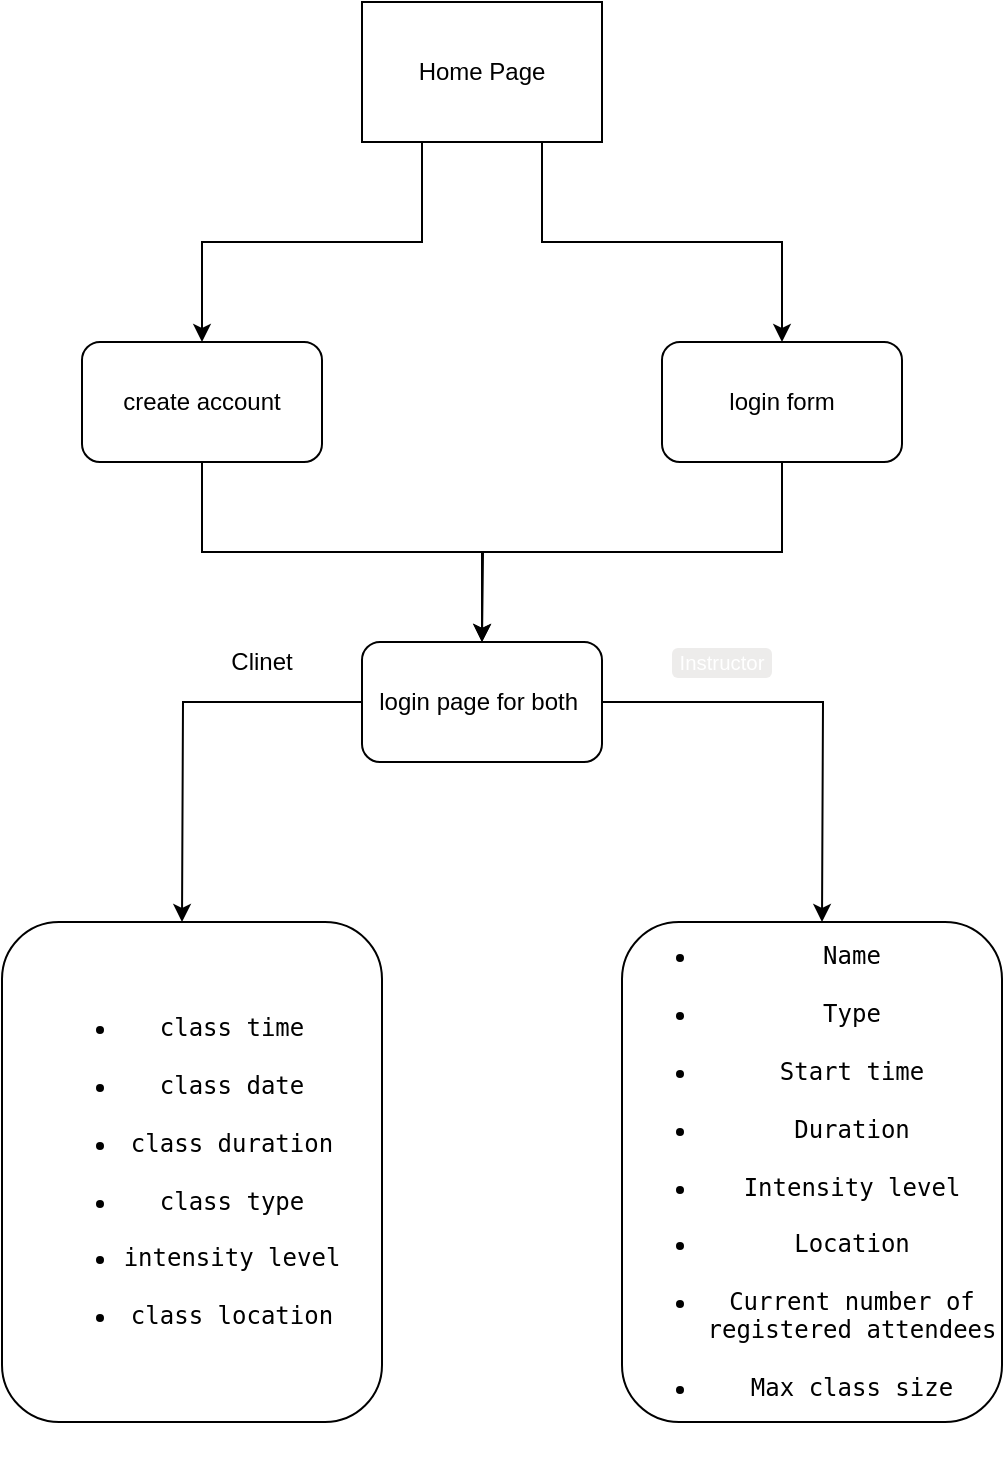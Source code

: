 <mxfile version="14.7.4" type="embed"><diagram id="NrFg4SYojz8WcnPx_LVc" name="Page-1"><mxGraphModel dx="226" dy="253" grid="1" gridSize="10" guides="1" tooltips="1" connect="1" arrows="1" fold="1" page="1" pageScale="1" pageWidth="850" pageHeight="1100" math="0" shadow="0"><root><mxCell id="0"/><mxCell id="1" parent="0"/><mxCell id="6" style="edgeStyle=orthogonalEdgeStyle;rounded=0;orthogonalLoop=1;jettySize=auto;html=1;exitX=0.25;exitY=1;exitDx=0;exitDy=0;" edge="1" parent="1" source="2" target="4"><mxGeometry relative="1" as="geometry"/></mxCell><mxCell id="7" style="edgeStyle=orthogonalEdgeStyle;rounded=0;orthogonalLoop=1;jettySize=auto;html=1;exitX=0.75;exitY=1;exitDx=0;exitDy=0;entryX=0.5;entryY=0;entryDx=0;entryDy=0;" edge="1" parent="1" source="2" target="5"><mxGeometry relative="1" as="geometry"/></mxCell><mxCell id="2" value="Home Page" style="rounded=0;whiteSpace=wrap;html=1;" vertex="1" parent="1"><mxGeometry x="200" y="20" width="120" height="70" as="geometry"/></mxCell><mxCell id="9" style="edgeStyle=orthogonalEdgeStyle;rounded=0;orthogonalLoop=1;jettySize=auto;html=1;exitX=0.5;exitY=1;exitDx=0;exitDy=0;entryX=0.5;entryY=0;entryDx=0;entryDy=0;" edge="1" parent="1" source="4" target="8"><mxGeometry relative="1" as="geometry"/></mxCell><mxCell id="4" value="create account" style="rounded=1;whiteSpace=wrap;html=1;" vertex="1" parent="1"><mxGeometry x="60" y="190" width="120" height="60" as="geometry"/></mxCell><mxCell id="10" style="edgeStyle=orthogonalEdgeStyle;rounded=0;orthogonalLoop=1;jettySize=auto;html=1;exitX=0.5;exitY=1;exitDx=0;exitDy=0;" edge="1" parent="1" source="5"><mxGeometry relative="1" as="geometry"><mxPoint x="260" y="340" as="targetPoint"/></mxGeometry></mxCell><mxCell id="5" value="login form" style="rounded=1;whiteSpace=wrap;html=1;" vertex="1" parent="1"><mxGeometry x="350" y="190" width="120" height="60" as="geometry"/></mxCell><mxCell id="11" style="edgeStyle=orthogonalEdgeStyle;rounded=0;orthogonalLoop=1;jettySize=auto;html=1;exitX=1;exitY=0.5;exitDx=0;exitDy=0;" edge="1" parent="1" source="8"><mxGeometry relative="1" as="geometry"><mxPoint x="430" y="480" as="targetPoint"/></mxGeometry></mxCell><mxCell id="12" style="edgeStyle=orthogonalEdgeStyle;rounded=0;orthogonalLoop=1;jettySize=auto;html=1;exitX=0;exitY=0.5;exitDx=0;exitDy=0;" edge="1" parent="1" source="8"><mxGeometry relative="1" as="geometry"><mxPoint x="110" y="480" as="targetPoint"/></mxGeometry></mxCell><mxCell id="8" value="login page for both&amp;nbsp;" style="rounded=1;whiteSpace=wrap;html=1;" vertex="1" parent="1"><mxGeometry x="200" y="340" width="120" height="60" as="geometry"/></mxCell><mxCell id="13" value="Clinet" style="text;html=1;strokeColor=none;fillColor=none;align=center;verticalAlign=middle;whiteSpace=wrap;rounded=0;" vertex="1" parent="1"><mxGeometry x="130" y="340" width="40" height="20" as="geometry"/></mxCell><mxCell id="14" value="&lt;span style=&quot;font-family: , &amp;#34;menlo&amp;#34; , &amp;#34;consolas&amp;#34; , &amp;#34;pt mono&amp;#34; , &amp;#34;liberation mono&amp;#34; , &amp;#34;courier&amp;#34; , monospace ; line-height: normal ; background: rgba(135 , 131 , 120 , 0.15) ; border-radius: 3px ; font-size: 85% ; padding: 0.2em 0.4em&quot; spellcheck=&quot;false&quot; class=&quot;notion-enable-hover&quot;&gt;&lt;font color=&quot;#ffffff&quot;&gt;Instructor&lt;/font&gt;&lt;/span&gt;" style="text;html=1;strokeColor=none;fillColor=none;align=center;verticalAlign=middle;whiteSpace=wrap;rounded=0;" vertex="1" parent="1"><mxGeometry x="360" y="340" width="40" height="20" as="geometry"/></mxCell><mxCell id="15" value="&lt;ul&gt;&lt;br&gt;&lt;li&gt;&lt;code&gt;class time&lt;/code&gt;&lt;/li&gt;&lt;br&gt;&lt;li&gt;&lt;code&gt;class date&lt;/code&gt;&lt;/li&gt;&lt;br&gt;&lt;li&gt;&lt;code&gt;class duration&lt;/code&gt;&lt;/li&gt;&lt;br&gt;&lt;li&gt;&lt;code&gt;class type&lt;/code&gt;&lt;/li&gt;&lt;br&gt;&lt;li&gt;&lt;code&gt;intensity level&lt;/code&gt;&lt;/li&gt;&lt;br&gt;&lt;li&gt;&lt;code&gt;class location&lt;/code&gt;&lt;/li&gt;&lt;br&gt;&lt;/ul&gt;" style="rounded=1;whiteSpace=wrap;html=1;labelBackgroundColor=none;labelBorderColor=none;" vertex="1" parent="1"><mxGeometry x="20" y="480" width="190" height="250" as="geometry"/></mxCell><mxCell id="16" value="&lt;ul&gt;&lt;br/&gt;&lt;li&gt;&lt;code&gt;Name&lt;/code&gt;&lt;/li&gt;&lt;br/&gt;&lt;li&gt;&lt;code&gt;Type&lt;/code&gt;&lt;/li&gt;&lt;br/&gt;&lt;li&gt;&lt;code&gt;Start time&lt;/code&gt;&lt;/li&gt;&lt;br/&gt;&lt;li&gt;&lt;code&gt;Duration&lt;/code&gt;&lt;/li&gt;&lt;br/&gt;&lt;li&gt;&lt;code&gt;Intensity level&lt;/code&gt;&lt;/li&gt;&lt;br/&gt;&lt;li&gt;&lt;code&gt;Location&lt;/code&gt;&lt;/li&gt;&lt;br/&gt;&lt;li&gt;&lt;code&gt;Current number of registered attendees&lt;/code&gt;&lt;/li&gt;&lt;br/&gt;&lt;li&gt;&lt;code&gt;Max class size&lt;/code&gt;&lt;/li&gt;&lt;br/&gt;&lt;/ul&gt;" style="rounded=1;whiteSpace=wrap;html=1;labelBackgroundColor=none;labelBorderColor=none;" vertex="1" parent="1"><mxGeometry x="330" y="480" width="190" height="250" as="geometry"/></mxCell></root></mxGraphModel></diagram></mxfile>